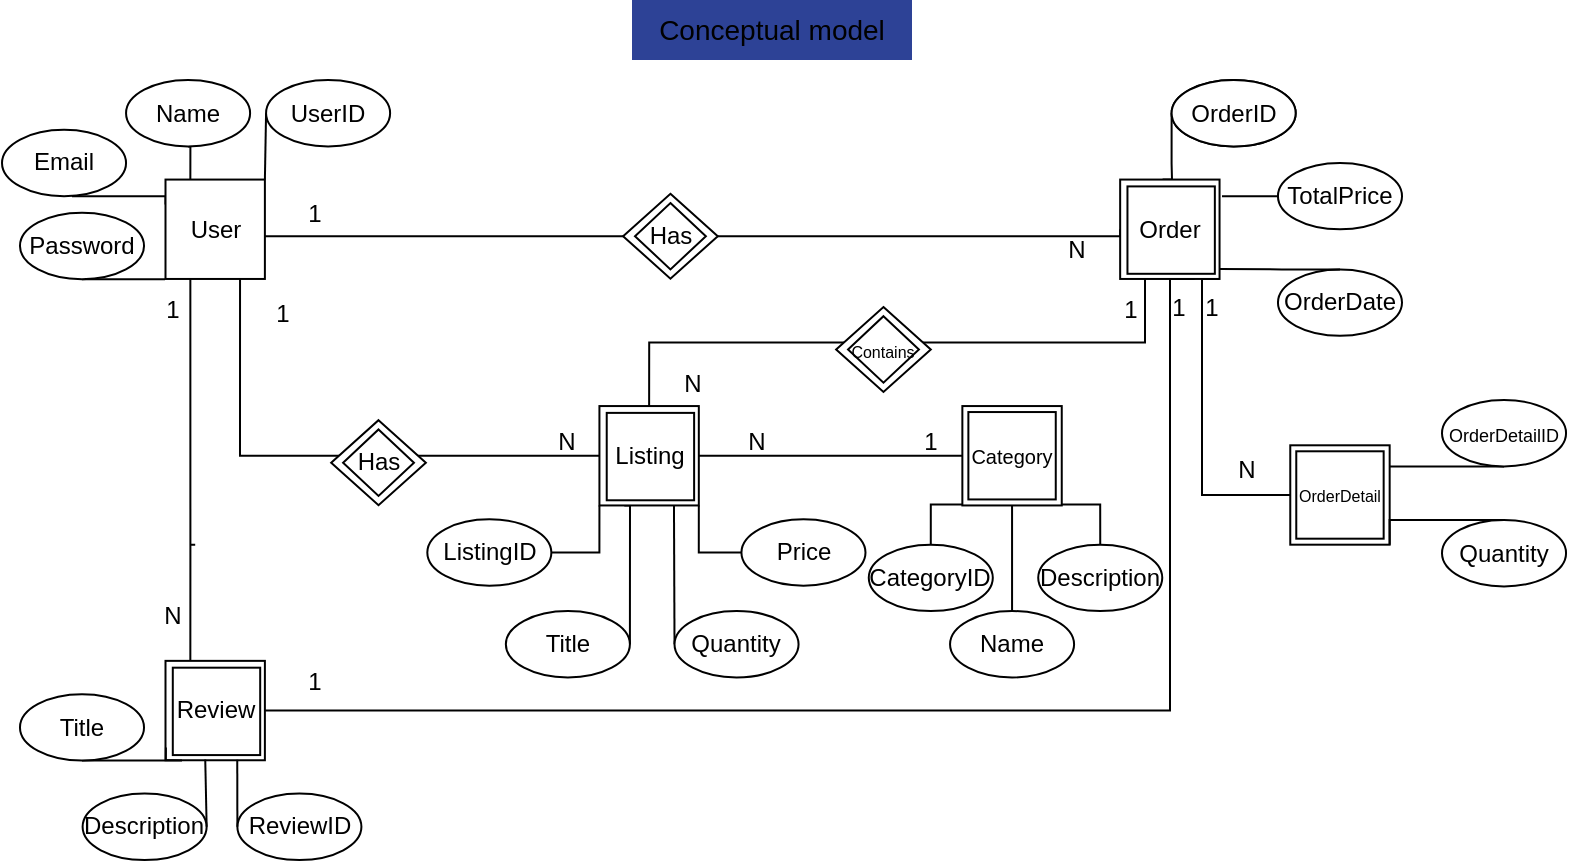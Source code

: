 <mxfile version="24.9.2">
  <diagram name="Page-1" id="6wDpLmk8982scS38s3aP">
    <mxGraphModel dx="1195" dy="615" grid="1" gridSize="10" guides="1" tooltips="1" connect="1" arrows="1" fold="1" page="1" pageScale="1" pageWidth="850" pageHeight="1100" math="0" shadow="0">
      <root>
        <mxCell id="0" />
        <mxCell id="1" parent="0" />
        <mxCell id="BCkSmg8Oph8lpSpjQLdP-124" value="&lt;font style=&quot;font-size: 14px;&quot;&gt;Conceptual model&lt;/font&gt;" style="text;html=1;align=center;verticalAlign=middle;whiteSpace=wrap;rounded=0;glass=0;fillColor=#2D4296;" parent="1" vertex="1">
          <mxGeometry x="355" y="50" width="140" height="30" as="geometry" />
        </mxCell>
        <mxCell id="FagbZrI9Zduc-99_X_yj-101" value="" style="group" vertex="1" connectable="0" parent="1">
          <mxGeometry x="40" y="90" width="782.025" height="390" as="geometry" />
        </mxCell>
        <mxCell id="BCkSmg8Oph8lpSpjQLdP-114" value="" style="group" parent="FagbZrI9Zduc-99_X_yj-101" vertex="1" connectable="0">
          <mxGeometry width="700" height="390" as="geometry" />
        </mxCell>
        <mxCell id="BCkSmg8Oph8lpSpjQLdP-86" style="edgeStyle=orthogonalEdgeStyle;rounded=0;orthogonalLoop=1;jettySize=auto;html=1;exitX=0.5;exitY=1;exitDx=0;exitDy=0;entryX=0.25;entryY=0;entryDx=0;entryDy=0;endArrow=none;endFill=0;" parent="BCkSmg8Oph8lpSpjQLdP-114" source="BCkSmg8Oph8lpSpjQLdP-70" target="BCkSmg8Oph8lpSpjQLdP-1" edge="1">
          <mxGeometry relative="1" as="geometry" />
        </mxCell>
        <mxCell id="BCkSmg8Oph8lpSpjQLdP-70" value="Name" style="ellipse;whiteSpace=wrap;html=1;container=0;" parent="BCkSmg8Oph8lpSpjQLdP-114" vertex="1">
          <mxGeometry x="62.025" width="62.025" height="33.191" as="geometry" />
        </mxCell>
        <mxCell id="BCkSmg8Oph8lpSpjQLdP-88" style="edgeStyle=orthogonalEdgeStyle;rounded=0;orthogonalLoop=1;jettySize=auto;html=1;exitX=1;exitY=0.5;exitDx=0;exitDy=0;entryX=0;entryY=0.25;entryDx=0;entryDy=0;endArrow=none;endFill=0;" parent="BCkSmg8Oph8lpSpjQLdP-114" source="BCkSmg8Oph8lpSpjQLdP-71" target="BCkSmg8Oph8lpSpjQLdP-1" edge="1">
          <mxGeometry relative="1" as="geometry">
            <Array as="points">
              <mxPoint x="35.443" y="41.489" />
              <mxPoint x="35.443" y="58.085" />
              <mxPoint x="81.519" y="58.085" />
            </Array>
          </mxGeometry>
        </mxCell>
        <mxCell id="BCkSmg8Oph8lpSpjQLdP-71" value="Email" style="ellipse;whiteSpace=wrap;html=1;container=0;" parent="BCkSmg8Oph8lpSpjQLdP-114" vertex="1">
          <mxGeometry y="24.894" width="62.025" height="33.191" as="geometry" />
        </mxCell>
        <mxCell id="BCkSmg8Oph8lpSpjQLdP-89" style="edgeStyle=orthogonalEdgeStyle;rounded=0;orthogonalLoop=1;jettySize=auto;html=1;exitX=0.5;exitY=1;exitDx=0;exitDy=0;endArrow=none;endFill=0;" parent="BCkSmg8Oph8lpSpjQLdP-114" source="BCkSmg8Oph8lpSpjQLdP-72" edge="1">
          <mxGeometry relative="1" as="geometry">
            <mxPoint x="81.519" y="99.574" as="targetPoint" />
            <Array as="points">
              <mxPoint x="70.886" y="99.574" />
            </Array>
          </mxGeometry>
        </mxCell>
        <mxCell id="BCkSmg8Oph8lpSpjQLdP-72" value="Password" style="ellipse;whiteSpace=wrap;html=1;container=0;" parent="BCkSmg8Oph8lpSpjQLdP-114" vertex="1">
          <mxGeometry x="8.985" y="66.383" width="62.025" height="33.191" as="geometry" />
        </mxCell>
        <mxCell id="BCkSmg8Oph8lpSpjQLdP-21" value="Review" style="whiteSpace=wrap;html=1;aspect=fixed;container=0;" parent="BCkSmg8Oph8lpSpjQLdP-114" vertex="1">
          <mxGeometry x="81.75" y="290.429" width="49.693" height="49.693" as="geometry" />
        </mxCell>
        <mxCell id="BCkSmg8Oph8lpSpjQLdP-56" style="edgeStyle=orthogonalEdgeStyle;rounded=0;orthogonalLoop=1;jettySize=auto;html=1;exitX=0.25;exitY=1;exitDx=0;exitDy=0;entryX=0.25;entryY=0;entryDx=0;entryDy=0;endArrow=none;endFill=0;" parent="BCkSmg8Oph8lpSpjQLdP-114" source="BCkSmg8Oph8lpSpjQLdP-1" target="BCkSmg8Oph8lpSpjQLdP-21" edge="1">
          <mxGeometry relative="1" as="geometry">
            <Array as="points">
              <mxPoint x="96.582" y="232.34" />
              <mxPoint x="96.582" y="232.34" />
            </Array>
          </mxGeometry>
        </mxCell>
        <mxCell id="BCkSmg8Oph8lpSpjQLdP-38" style="edgeStyle=orthogonalEdgeStyle;rounded=0;orthogonalLoop=1;jettySize=auto;html=1;entryX=0.75;entryY=1;entryDx=0;entryDy=0;endArrow=none;endFill=0;" parent="BCkSmg8Oph8lpSpjQLdP-114" source="BCkSmg8Oph8lpSpjQLdP-21" target="BCkSmg8Oph8lpSpjQLdP-2" edge="1">
          <mxGeometry relative="1" as="geometry">
            <Array as="points">
              <mxPoint x="584" y="315" />
              <mxPoint x="584" y="100" />
            </Array>
          </mxGeometry>
        </mxCell>
        <mxCell id="BCkSmg8Oph8lpSpjQLdP-39" value="1" style="text;html=1;align=center;verticalAlign=middle;whiteSpace=wrap;rounded=0;container=0;" parent="BCkSmg8Oph8lpSpjQLdP-114" vertex="1">
          <mxGeometry x="133.036" y="290.427" width="47.338" height="21.233" as="geometry" />
        </mxCell>
        <mxCell id="BCkSmg8Oph8lpSpjQLdP-77" value="OrderDate" style="ellipse;whiteSpace=wrap;html=1;container=0;" parent="BCkSmg8Oph8lpSpjQLdP-114" vertex="1">
          <mxGeometry x="637.975" y="94.694" width="62.025" height="33.191" as="geometry" />
        </mxCell>
        <mxCell id="BCkSmg8Oph8lpSpjQLdP-109" style="edgeStyle=orthogonalEdgeStyle;rounded=0;orthogonalLoop=1;jettySize=auto;html=1;endArrow=none;endFill=0;" parent="BCkSmg8Oph8lpSpjQLdP-114" source="BCkSmg8Oph8lpSpjQLdP-78" edge="1">
          <mxGeometry relative="1" as="geometry">
            <mxPoint x="620.253" y="58.085" as="targetPoint" />
            <Array as="points">
              <mxPoint x="610" y="58" />
              <mxPoint x="610" y="58" />
            </Array>
          </mxGeometry>
        </mxCell>
        <mxCell id="BCkSmg8Oph8lpSpjQLdP-78" value="TotalPrice" style="ellipse;whiteSpace=wrap;html=1;container=0;" parent="BCkSmg8Oph8lpSpjQLdP-114" vertex="1">
          <mxGeometry x="637.975" y="41.489" width="62.025" height="33.191" as="geometry" />
        </mxCell>
        <mxCell id="BCkSmg8Oph8lpSpjQLdP-94" style="edgeStyle=orthogonalEdgeStyle;rounded=0;orthogonalLoop=1;jettySize=auto;html=1;endArrow=none;endFill=0;entryX=0.004;entryY=0.871;entryDx=0;entryDy=0;entryPerimeter=0;exitX=0.5;exitY=1;exitDx=0;exitDy=0;" parent="BCkSmg8Oph8lpSpjQLdP-114" source="BCkSmg8Oph8lpSpjQLdP-79" target="BCkSmg8Oph8lpSpjQLdP-21" edge="1">
          <mxGeometry relative="1" as="geometry">
            <mxPoint x="79.747" y="340.213" as="targetPoint" />
            <Array as="points">
              <mxPoint x="90" y="340" />
              <mxPoint x="82" y="340" />
            </Array>
          </mxGeometry>
        </mxCell>
        <mxCell id="BCkSmg8Oph8lpSpjQLdP-79" value="Title" style="ellipse;whiteSpace=wrap;html=1;container=0;" parent="BCkSmg8Oph8lpSpjQLdP-114" vertex="1">
          <mxGeometry x="8.985" y="307.121" width="62.025" height="33.191" as="geometry" />
        </mxCell>
        <mxCell id="BCkSmg8Oph8lpSpjQLdP-80" value="Description" style="ellipse;whiteSpace=wrap;html=1;container=0;" parent="BCkSmg8Oph8lpSpjQLdP-114" vertex="1">
          <mxGeometry x="40.304" y="356.809" width="62.025" height="33.191" as="geometry" />
        </mxCell>
        <mxCell id="BCkSmg8Oph8lpSpjQLdP-83" value="OrderID" style="ellipse;whiteSpace=wrap;html=1;container=0;" parent="BCkSmg8Oph8lpSpjQLdP-114" vertex="1">
          <mxGeometry x="584.81" width="62.025" height="33.191" as="geometry" />
        </mxCell>
        <mxCell id="FagbZrI9Zduc-99_X_yj-95" style="edgeStyle=orthogonalEdgeStyle;rounded=0;orthogonalLoop=1;jettySize=auto;html=1;exitX=0;exitY=0.5;exitDx=0;exitDy=0;entryX=1;entryY=0;entryDx=0;entryDy=0;endArrow=none;endFill=0;" edge="1" parent="BCkSmg8Oph8lpSpjQLdP-114" source="BCkSmg8Oph8lpSpjQLdP-85" target="BCkSmg8Oph8lpSpjQLdP-1">
          <mxGeometry relative="1" as="geometry" />
        </mxCell>
        <mxCell id="BCkSmg8Oph8lpSpjQLdP-85" value="UserID" style="ellipse;whiteSpace=wrap;html=1;container=0;" parent="BCkSmg8Oph8lpSpjQLdP-114" vertex="1">
          <mxGeometry x="132.035" width="62.025" height="33.191" as="geometry" />
        </mxCell>
        <mxCell id="BCkSmg8Oph8lpSpjQLdP-108" style="edgeStyle=orthogonalEdgeStyle;rounded=0;orthogonalLoop=1;jettySize=auto;html=1;exitX=0;exitY=0.5;exitDx=0;exitDy=0;endArrow=none;endFill=0;entryX=0.427;entryY=0;entryDx=0;entryDy=0;entryPerimeter=0;" parent="BCkSmg8Oph8lpSpjQLdP-114" source="BCkSmg8Oph8lpSpjQLdP-83" target="BCkSmg8Oph8lpSpjQLdP-2" edge="1">
          <mxGeometry relative="1" as="geometry">
            <mxPoint x="593.671" y="41.489" as="targetPoint" />
            <Array as="points">
              <mxPoint x="585" y="42" />
              <mxPoint x="585" y="50" />
            </Array>
          </mxGeometry>
        </mxCell>
        <mxCell id="BCkSmg8Oph8lpSpjQLdP-110" style="edgeStyle=orthogonalEdgeStyle;rounded=0;orthogonalLoop=1;jettySize=auto;html=1;exitX=0.5;exitY=0;exitDx=0;exitDy=0;entryX=1;entryY=0.901;entryDx=0;entryDy=0;entryPerimeter=0;endArrow=none;endFill=0;" parent="BCkSmg8Oph8lpSpjQLdP-114" source="BCkSmg8Oph8lpSpjQLdP-77" target="BCkSmg8Oph8lpSpjQLdP-2" edge="1">
          <mxGeometry relative="1" as="geometry">
            <Array as="points">
              <mxPoint x="640" y="95" />
              <mxPoint x="640" y="95" />
            </Array>
          </mxGeometry>
        </mxCell>
        <mxCell id="BCkSmg8Oph8lpSpjQLdP-60" style="edgeStyle=orthogonalEdgeStyle;rounded=0;orthogonalLoop=1;jettySize=auto;html=1;exitX=0.75;exitY=1;exitDx=0;exitDy=0;entryX=0;entryY=0.5;entryDx=0;entryDy=0;endArrow=none;endFill=0;" parent="BCkSmg8Oph8lpSpjQLdP-114" source="BCkSmg8Oph8lpSpjQLdP-1" target="BCkSmg8Oph8lpSpjQLdP-10" edge="1">
          <mxGeometry relative="1" as="geometry" />
        </mxCell>
        <mxCell id="BCkSmg8Oph8lpSpjQLdP-1" value="User" style="whiteSpace=wrap;html=1;aspect=fixed;container=0;" parent="BCkSmg8Oph8lpSpjQLdP-114" vertex="1">
          <mxGeometry x="81.75" y="49.787" width="49.693" height="49.693" as="geometry" />
        </mxCell>
        <mxCell id="BCkSmg8Oph8lpSpjQLdP-4" style="edgeStyle=orthogonalEdgeStyle;rounded=0;orthogonalLoop=1;jettySize=auto;html=1;entryX=0;entryY=0.5;entryDx=0;entryDy=0;endArrow=none;endFill=0;" parent="BCkSmg8Oph8lpSpjQLdP-114" source="BCkSmg8Oph8lpSpjQLdP-1" target="BCkSmg8Oph8lpSpjQLdP-2" edge="1">
          <mxGeometry relative="1" as="geometry">
            <Array as="points">
              <mxPoint x="559.078" y="78.098" />
            </Array>
          </mxGeometry>
        </mxCell>
        <mxCell id="BCkSmg8Oph8lpSpjQLdP-42" value="Has" style="rhombus;whiteSpace=wrap;html=1;container=0;" parent="BCkSmg8Oph8lpSpjQLdP-114" vertex="1">
          <mxGeometry x="310.551" y="56.865" width="47.338" height="42.466" as="geometry" />
        </mxCell>
        <mxCell id="BCkSmg8Oph8lpSpjQLdP-5" value="1" style="text;html=1;align=center;verticalAlign=middle;whiteSpace=wrap;rounded=0;container=0;" parent="BCkSmg8Oph8lpSpjQLdP-114" vertex="1">
          <mxGeometry x="133.033" y="56.865" width="47.338" height="21.233" as="geometry" />
        </mxCell>
        <mxCell id="BCkSmg8Oph8lpSpjQLdP-36" value="1" style="text;html=1;align=center;verticalAlign=middle;whiteSpace=wrap;rounded=0;container=0;" parent="BCkSmg8Oph8lpSpjQLdP-114" vertex="1">
          <mxGeometry x="62.025" y="104.639" width="47.338" height="21.233" as="geometry" />
        </mxCell>
        <mxCell id="FagbZrI9Zduc-99_X_yj-100" style="edgeStyle=orthogonalEdgeStyle;rounded=0;orthogonalLoop=1;jettySize=auto;html=1;exitX=0.5;exitY=1;exitDx=0;exitDy=0;entryX=0.5;entryY=0;entryDx=0;entryDy=0;endArrow=none;endFill=0;" edge="1" parent="BCkSmg8Oph8lpSpjQLdP-114" source="BCkSmg8Oph8lpSpjQLdP-16" target="BCkSmg8Oph8lpSpjQLdP-75">
          <mxGeometry relative="1" as="geometry" />
        </mxCell>
        <mxCell id="BCkSmg8Oph8lpSpjQLdP-16" value="&lt;font style=&quot;font-size: 10px;&quot;&gt;Category&lt;/font&gt;" style="whiteSpace=wrap;html=1;aspect=fixed;container=0;" parent="BCkSmg8Oph8lpSpjQLdP-114" vertex="1">
          <mxGeometry x="480.18" y="163.029" width="49.693" height="49.693" as="geometry" />
        </mxCell>
        <mxCell id="BCkSmg8Oph8lpSpjQLdP-18" value="N" style="text;html=1;align=center;verticalAlign=middle;whiteSpace=wrap;rounded=0;container=0;" parent="BCkSmg8Oph8lpSpjQLdP-114" vertex="1">
          <mxGeometry x="322.386" y="141.796" width="47.338" height="21.233" as="geometry" />
        </mxCell>
        <mxCell id="BCkSmg8Oph8lpSpjQLdP-19" value="1" style="text;html=1;align=center;verticalAlign=middle;whiteSpace=wrap;rounded=0;container=0;" parent="BCkSmg8Oph8lpSpjQLdP-114" vertex="1">
          <mxGeometry x="564.73" y="100" width="47.34" height="27.89" as="geometry" />
        </mxCell>
        <mxCell id="BCkSmg8Oph8lpSpjQLdP-17" style="edgeStyle=orthogonalEdgeStyle;rounded=0;orthogonalLoop=1;jettySize=auto;html=1;entryX=0;entryY=0.5;entryDx=0;entryDy=0;endArrow=none;endFill=0;" parent="BCkSmg8Oph8lpSpjQLdP-114" source="BCkSmg8Oph8lpSpjQLdP-10" target="BCkSmg8Oph8lpSpjQLdP-16" edge="1">
          <mxGeometry relative="1" as="geometry" />
        </mxCell>
        <mxCell id="BCkSmg8Oph8lpSpjQLdP-59" style="edgeStyle=orthogonalEdgeStyle;rounded=0;orthogonalLoop=1;jettySize=auto;html=1;exitX=0.5;exitY=0;exitDx=0;exitDy=0;entryX=0.25;entryY=1;entryDx=0;entryDy=0;endArrow=none;endFill=0;" parent="BCkSmg8Oph8lpSpjQLdP-114" source="BCkSmg8Oph8lpSpjQLdP-10" target="BCkSmg8Oph8lpSpjQLdP-2" edge="1">
          <mxGeometry relative="1" as="geometry" />
        </mxCell>
        <mxCell id="BCkSmg8Oph8lpSpjQLdP-139" style="edgeStyle=orthogonalEdgeStyle;rounded=0;orthogonalLoop=1;jettySize=auto;html=1;exitX=0.25;exitY=1;exitDx=0;exitDy=0;entryX=1;entryY=0.5;entryDx=0;entryDy=0;endArrow=none;endFill=0;" parent="BCkSmg8Oph8lpSpjQLdP-114" source="BCkSmg8Oph8lpSpjQLdP-10" target="BCkSmg8Oph8lpSpjQLdP-138" edge="1">
          <mxGeometry relative="1" as="geometry">
            <Array as="points">
              <mxPoint x="314" y="213" />
            </Array>
          </mxGeometry>
        </mxCell>
        <mxCell id="FagbZrI9Zduc-99_X_yj-97" style="edgeStyle=orthogonalEdgeStyle;rounded=0;orthogonalLoop=1;jettySize=auto;html=1;exitX=1;exitY=1;exitDx=0;exitDy=0;entryX=0;entryY=0.5;entryDx=0;entryDy=0;endArrow=none;endFill=0;" edge="1" parent="BCkSmg8Oph8lpSpjQLdP-114" source="BCkSmg8Oph8lpSpjQLdP-10" target="BCkSmg8Oph8lpSpjQLdP-74">
          <mxGeometry relative="1" as="geometry">
            <Array as="points">
              <mxPoint x="348" y="236" />
            </Array>
          </mxGeometry>
        </mxCell>
        <mxCell id="BCkSmg8Oph8lpSpjQLdP-10" value="Listing" style="whiteSpace=wrap;html=1;aspect=fixed;container=0;" parent="BCkSmg8Oph8lpSpjQLdP-114" vertex="1">
          <mxGeometry x="298.717" y="163.029" width="49.693" height="49.693" as="geometry" />
        </mxCell>
        <mxCell id="BCkSmg8Oph8lpSpjQLdP-13" value="N" style="text;html=1;align=center;verticalAlign=middle;whiteSpace=wrap;rounded=0;container=0;" parent="BCkSmg8Oph8lpSpjQLdP-114" vertex="1">
          <mxGeometry x="353.945" y="170.106" width="47.338" height="21.233" as="geometry" />
        </mxCell>
        <mxCell id="BCkSmg8Oph8lpSpjQLdP-37" value="N" style="text;html=1;align=center;verticalAlign=middle;whiteSpace=wrap;rounded=0;container=0;" parent="BCkSmg8Oph8lpSpjQLdP-114" vertex="1">
          <mxGeometry x="62.025" y="257.231" width="47.338" height="21.233" as="geometry" />
        </mxCell>
        <mxCell id="BCkSmg8Oph8lpSpjQLdP-40" value="1" style="text;html=1;align=center;verticalAlign=middle;whiteSpace=wrap;rounded=0;container=0;" parent="BCkSmg8Oph8lpSpjQLdP-114" vertex="1">
          <mxGeometry x="440.732" y="170.106" width="47.338" height="21.233" as="geometry" />
        </mxCell>
        <mxCell id="BCkSmg8Oph8lpSpjQLdP-45" value="&lt;font style=&quot;font-size: 8px;&quot;&gt;Contains&lt;/font&gt;" style="rhombus;whiteSpace=wrap;html=1;container=0;" parent="BCkSmg8Oph8lpSpjQLdP-114" vertex="1">
          <mxGeometry x="417.063" y="113.486" width="47.338" height="42.466" as="geometry" />
        </mxCell>
        <mxCell id="BCkSmg8Oph8lpSpjQLdP-12" value="1" style="text;html=1;align=center;verticalAlign=middle;whiteSpace=wrap;rounded=0;container=0;" parent="BCkSmg8Oph8lpSpjQLdP-114" vertex="1">
          <mxGeometry x="541.428" y="104.638" width="47.338" height="21.233" as="geometry" />
        </mxCell>
        <mxCell id="FagbZrI9Zduc-99_X_yj-8" style="edgeStyle=orthogonalEdgeStyle;rounded=0;orthogonalLoop=1;jettySize=auto;html=1;exitX=1;exitY=1;exitDx=0;exitDy=0;entryX=0;entryY=0.5;entryDx=0;entryDy=0;endArrow=none;endFill=0;" edge="1" parent="BCkSmg8Oph8lpSpjQLdP-114" source="BCkSmg8Oph8lpSpjQLdP-2" target="FagbZrI9Zduc-99_X_yj-5">
          <mxGeometry relative="1" as="geometry">
            <Array as="points">
              <mxPoint x="600" y="100" />
              <mxPoint x="600" y="208" />
            </Array>
          </mxGeometry>
        </mxCell>
        <mxCell id="BCkSmg8Oph8lpSpjQLdP-2" value="Order" style="whiteSpace=wrap;html=1;aspect=fixed;container=0;" parent="BCkSmg8Oph8lpSpjQLdP-114" vertex="1">
          <mxGeometry x="559.078" y="49.787" width="49.693" height="49.693" as="geometry" />
        </mxCell>
        <mxCell id="BCkSmg8Oph8lpSpjQLdP-6" value="N" style="text;html=1;align=center;verticalAlign=middle;whiteSpace=wrap;rounded=0;container=0;" parent="BCkSmg8Oph8lpSpjQLdP-114" vertex="1">
          <mxGeometry x="513.923" y="74.68" width="47.338" height="21.233" as="geometry" />
        </mxCell>
        <mxCell id="BCkSmg8Oph8lpSpjQLdP-61" value="1" style="text;html=1;align=center;verticalAlign=middle;whiteSpace=wrap;rounded=0;container=0;" parent="BCkSmg8Oph8lpSpjQLdP-114" vertex="1">
          <mxGeometry x="117.253" y="106.408" width="47.338" height="21.233" as="geometry" />
        </mxCell>
        <mxCell id="BCkSmg8Oph8lpSpjQLdP-62" value="N" style="text;html=1;align=center;verticalAlign=middle;whiteSpace=wrap;rounded=0;container=0;" parent="BCkSmg8Oph8lpSpjQLdP-114" vertex="1">
          <mxGeometry x="259.268" y="170.106" width="47.338" height="21.233" as="geometry" />
        </mxCell>
        <mxCell id="BCkSmg8Oph8lpSpjQLdP-63" value="Has" style="rhombus;whiteSpace=wrap;html=1;container=0;" parent="BCkSmg8Oph8lpSpjQLdP-114" vertex="1">
          <mxGeometry x="164.592" y="170.106" width="47.338" height="42.466" as="geometry" />
        </mxCell>
        <mxCell id="BCkSmg8Oph8lpSpjQLdP-97" style="edgeStyle=orthogonalEdgeStyle;rounded=0;orthogonalLoop=1;jettySize=auto;html=1;entryX=0.75;entryY=1;entryDx=0;entryDy=0;endArrow=none;endFill=0;exitX=0;exitY=0.5;exitDx=0;exitDy=0;" parent="BCkSmg8Oph8lpSpjQLdP-114" source="BCkSmg8Oph8lpSpjQLdP-73" target="BCkSmg8Oph8lpSpjQLdP-10" edge="1">
          <mxGeometry relative="1" as="geometry">
            <Array as="points">
              <mxPoint x="336" y="282" />
            </Array>
          </mxGeometry>
        </mxCell>
        <mxCell id="BCkSmg8Oph8lpSpjQLdP-73" value="Quantity" style="ellipse;whiteSpace=wrap;html=1;container=0;" parent="BCkSmg8Oph8lpSpjQLdP-114" vertex="1">
          <mxGeometry x="336.259" y="265.532" width="62.025" height="33.191" as="geometry" />
        </mxCell>
        <mxCell id="BCkSmg8Oph8lpSpjQLdP-74" value="Price" style="ellipse;whiteSpace=wrap;html=1;container=0;" parent="BCkSmg8Oph8lpSpjQLdP-114" vertex="1">
          <mxGeometry x="369.724" y="219.653" width="62.025" height="33.191" as="geometry" />
        </mxCell>
        <mxCell id="BCkSmg8Oph8lpSpjQLdP-75" value="Name" style="ellipse;whiteSpace=wrap;html=1;container=0;" parent="BCkSmg8Oph8lpSpjQLdP-114" vertex="1">
          <mxGeometry x="474.023" y="265.532" width="62.025" height="33.191" as="geometry" />
        </mxCell>
        <mxCell id="BCkSmg8Oph8lpSpjQLdP-102" style="edgeStyle=orthogonalEdgeStyle;rounded=0;orthogonalLoop=1;jettySize=auto;html=1;entryX=1;entryY=1;entryDx=0;entryDy=0;endArrow=none;endFill=0;" parent="BCkSmg8Oph8lpSpjQLdP-114" source="BCkSmg8Oph8lpSpjQLdP-76" target="BCkSmg8Oph8lpSpjQLdP-16" edge="1">
          <mxGeometry relative="1" as="geometry" />
        </mxCell>
        <mxCell id="BCkSmg8Oph8lpSpjQLdP-76" value="Description" style="ellipse;whiteSpace=wrap;html=1;container=0;" parent="BCkSmg8Oph8lpSpjQLdP-114" vertex="1">
          <mxGeometry x="518.106" y="232.34" width="62.025" height="33.191" as="geometry" />
        </mxCell>
        <mxCell id="BCkSmg8Oph8lpSpjQLdP-96" style="edgeStyle=orthogonalEdgeStyle;rounded=0;orthogonalLoop=1;jettySize=auto;html=1;entryX=0;entryY=1;entryDx=0;entryDy=0;endArrow=none;endFill=0;" parent="BCkSmg8Oph8lpSpjQLdP-114" source="BCkSmg8Oph8lpSpjQLdP-81" target="BCkSmg8Oph8lpSpjQLdP-10" edge="1">
          <mxGeometry relative="1" as="geometry" />
        </mxCell>
        <mxCell id="BCkSmg8Oph8lpSpjQLdP-81" value="ListingID" style="ellipse;whiteSpace=wrap;html=1;container=0;" parent="BCkSmg8Oph8lpSpjQLdP-114" vertex="1">
          <mxGeometry x="212.658" y="219.653" width="62.025" height="33.191" as="geometry" />
        </mxCell>
        <mxCell id="BCkSmg8Oph8lpSpjQLdP-101" style="edgeStyle=orthogonalEdgeStyle;rounded=0;orthogonalLoop=1;jettySize=auto;html=1;entryX=0;entryY=1;entryDx=0;entryDy=0;endArrow=none;endFill=0;" parent="BCkSmg8Oph8lpSpjQLdP-114" source="BCkSmg8Oph8lpSpjQLdP-82" target="BCkSmg8Oph8lpSpjQLdP-16" edge="1">
          <mxGeometry relative="1" as="geometry" />
        </mxCell>
        <mxCell id="BCkSmg8Oph8lpSpjQLdP-82" value="CategoryID" style="ellipse;whiteSpace=wrap;html=1;container=0;" parent="BCkSmg8Oph8lpSpjQLdP-114" vertex="1">
          <mxGeometry x="433.384" y="232.34" width="62.025" height="33.191" as="geometry" />
        </mxCell>
        <mxCell id="BCkSmg8Oph8lpSpjQLdP-115" value="&lt;span style=&quot;color: rgba(0, 0, 0, 0); font-family: monospace; font-size: 0px; text-align: start; text-wrap-mode: nowrap;&quot;&gt;%3CmxGraphModel%3E%3Croot%3E%3CmxCell%20id%3D%220%22%2F%3E%3CmxCell%20id%3D%221%22%20parent%3D%220%22%2F%3E%3CmxCell%20id%3D%222%22%20value%3D%22%22%20style%3D%22whiteSpace%3Dwrap%3Bhtml%3D1%3Baspect%3Dfixed%3BfillColor%3Dnone%3B%22%20vertex%3D%221%22%20parent%3D%221%22%3E%3CmxGeometry%20x%3D%22342.365%22%20y%3D%22256.447%22%20width%3D%2243.696%22%20height%3D%2243.696%22%20as%3D%22geometry%22%2F%3E%3C%2FmxCell%3E%3C%2Froot%3E%3C%2FmxGraphModel%3E&lt;/span&gt;&lt;span style=&quot;color: rgba(0, 0, 0, 0); font-family: monospace; font-size: 0px; text-align: start; text-wrap-mode: nowrap;&quot;&gt;%3CmxGraphModel%3E%3Croot%3E%3CmxCell%20id%3D%220%22%2F%3E%3CmxCell%20id%3D%221%22%20parent%3D%220%22%2F%3E%3CmxCell%20id%3D%222%22%20value%3D%22%22%20style%3D%22whiteSpace%3Dwrap%3Bhtml%3D1%3Baspect%3Dfixed%3BfillColor%3Dnone%3B%22%20vertex%3D%221%22%20parent%3D%221%22%3E%3CmxGeometry%20x%3D%22342.365%22%20y%3D%22256.447%22%20width%3D%2243.696%22%20height%3D%2243.696%22%20as%3D%22geometry%22%2F%3E%3C%2FmxCell%3E%3C%2Froot%3E%3C%2FmxGraphModel%3E&lt;/span&gt;" style="whiteSpace=wrap;html=1;aspect=fixed;fillColor=none;" parent="BCkSmg8Oph8lpSpjQLdP-114" vertex="1">
          <mxGeometry x="302.365" y="166.447" width="43.696" height="43.696" as="geometry" />
        </mxCell>
        <mxCell id="BCkSmg8Oph8lpSpjQLdP-117" value="" style="whiteSpace=wrap;html=1;aspect=fixed;fillColor=none;" parent="BCkSmg8Oph8lpSpjQLdP-114" vertex="1">
          <mxGeometry x="483.183" y="166.027" width="43.696" height="43.696" as="geometry" />
        </mxCell>
        <mxCell id="BCkSmg8Oph8lpSpjQLdP-118" value="" style="whiteSpace=wrap;html=1;aspect=fixed;fillColor=none;" parent="BCkSmg8Oph8lpSpjQLdP-114" vertex="1">
          <mxGeometry x="562.729" y="53.206" width="43.696" height="43.696" as="geometry" />
        </mxCell>
        <mxCell id="BCkSmg8Oph8lpSpjQLdP-119" value="" style="whiteSpace=wrap;html=1;aspect=fixed;fillColor=none;" parent="BCkSmg8Oph8lpSpjQLdP-114" vertex="1">
          <mxGeometry x="85.4" y="293.844" width="43.696" height="43.696" as="geometry" />
        </mxCell>
        <mxCell id="BCkSmg8Oph8lpSpjQLdP-120" value="" style="rhombus;whiteSpace=wrap;html=1;container=0;fillColor=none;" parent="BCkSmg8Oph8lpSpjQLdP-114" vertex="1">
          <mxGeometry x="170.543" y="174.745" width="35.443" height="33.191" as="geometry" />
        </mxCell>
        <mxCell id="BCkSmg8Oph8lpSpjQLdP-122" value="" style="rhombus;whiteSpace=wrap;html=1;container=0;fillColor=none;" parent="BCkSmg8Oph8lpSpjQLdP-114" vertex="1">
          <mxGeometry x="423.013" y="118.12" width="35.443" height="33.191" as="geometry" />
        </mxCell>
        <mxCell id="BCkSmg8Oph8lpSpjQLdP-123" value="" style="rhombus;whiteSpace=wrap;html=1;container=0;fillColor=none;" parent="BCkSmg8Oph8lpSpjQLdP-114" vertex="1">
          <mxGeometry x="316.497" y="61.504" width="35.443" height="33.191" as="geometry" />
        </mxCell>
        <mxCell id="BCkSmg8Oph8lpSpjQLdP-131" style="edgeStyle=orthogonalEdgeStyle;rounded=0;orthogonalLoop=1;jettySize=auto;html=1;exitX=1;exitY=0.5;exitDx=0;exitDy=0;entryX=0.4;entryY=0.992;entryDx=0;entryDy=0;entryPerimeter=0;endArrow=none;endFill=0;" parent="BCkSmg8Oph8lpSpjQLdP-114" source="BCkSmg8Oph8lpSpjQLdP-80" target="BCkSmg8Oph8lpSpjQLdP-21" edge="1">
          <mxGeometry relative="1" as="geometry" />
        </mxCell>
        <mxCell id="BCkSmg8Oph8lpSpjQLdP-132" value="ReviewID" style="ellipse;whiteSpace=wrap;html=1;container=0;" parent="BCkSmg8Oph8lpSpjQLdP-114" vertex="1">
          <mxGeometry x="117.69" y="356.809" width="62.025" height="33.191" as="geometry" />
        </mxCell>
        <mxCell id="BCkSmg8Oph8lpSpjQLdP-133" style="edgeStyle=orthogonalEdgeStyle;rounded=0;orthogonalLoop=1;jettySize=auto;html=1;exitX=0;exitY=0.5;exitDx=0;exitDy=0;entryX=0.722;entryY=0.996;entryDx=0;entryDy=0;entryPerimeter=0;endArrow=none;endFill=0;" parent="BCkSmg8Oph8lpSpjQLdP-114" source="BCkSmg8Oph8lpSpjQLdP-132" target="BCkSmg8Oph8lpSpjQLdP-21" edge="1">
          <mxGeometry relative="1" as="geometry" />
        </mxCell>
        <mxCell id="BCkSmg8Oph8lpSpjQLdP-138" value="Title" style="ellipse;whiteSpace=wrap;html=1;container=0;" parent="BCkSmg8Oph8lpSpjQLdP-114" vertex="1">
          <mxGeometry x="251.929" y="265.532" width="62.025" height="33.191" as="geometry" />
        </mxCell>
        <mxCell id="FagbZrI9Zduc-99_X_yj-7" value="&lt;font style=&quot;font-size: 8px;&quot;&gt;OrderDetail&lt;/font&gt;" style="whiteSpace=wrap;html=1;aspect=fixed;container=0;" vertex="1" parent="BCkSmg8Oph8lpSpjQLdP-114">
          <mxGeometry x="644.137" y="182.649" width="49.693" height="49.693" as="geometry" />
        </mxCell>
        <mxCell id="FagbZrI9Zduc-99_X_yj-5" value="" style="whiteSpace=wrap;html=1;aspect=fixed;fillColor=none;" vertex="1" parent="BCkSmg8Oph8lpSpjQLdP-114">
          <mxGeometry x="647.135" y="185.647" width="43.696" height="43.696" as="geometry" />
        </mxCell>
        <mxCell id="FagbZrI9Zduc-99_X_yj-81" value="1" style="text;html=1;align=center;verticalAlign=middle;whiteSpace=wrap;rounded=0;container=0;" vertex="1" parent="BCkSmg8Oph8lpSpjQLdP-114">
          <mxGeometry x="592" y="103.33" width="26.1" height="21.23" as="geometry" />
        </mxCell>
        <mxCell id="FagbZrI9Zduc-99_X_yj-82" value="N" style="text;html=1;align=center;verticalAlign=middle;whiteSpace=wrap;rounded=0;container=0;" vertex="1" parent="BCkSmg8Oph8lpSpjQLdP-114">
          <mxGeometry x="599.493" y="184.38" width="47.338" height="21.233" as="geometry" />
        </mxCell>
        <mxCell id="FagbZrI9Zduc-99_X_yj-88" style="edgeStyle=orthogonalEdgeStyle;rounded=0;orthogonalLoop=1;jettySize=auto;html=1;entryX=1.004;entryY=0.154;entryDx=0;entryDy=0;endArrow=none;endFill=0;entryPerimeter=0;exitX=0.5;exitY=1;exitDx=0;exitDy=0;" edge="1" parent="FagbZrI9Zduc-99_X_yj-101" source="FagbZrI9Zduc-99_X_yj-84">
          <mxGeometry relative="1" as="geometry">
            <mxPoint x="733.518" y="193.299" as="sourcePoint" />
            <mxPoint x="694.029" y="193.302" as="targetPoint" />
            <Array as="points">
              <mxPoint x="700" y="193" />
              <mxPoint x="695" y="193" />
            </Array>
          </mxGeometry>
        </mxCell>
        <mxCell id="FagbZrI9Zduc-99_X_yj-84" value="&lt;font style=&quot;font-size: 9px;&quot;&gt;OrderDetailID&lt;/font&gt;" style="ellipse;whiteSpace=wrap;html=1;container=0;" vertex="1" parent="FagbZrI9Zduc-99_X_yj-101">
          <mxGeometry x="720.0" y="160" width="62.025" height="33.191" as="geometry" />
        </mxCell>
        <mxCell id="FagbZrI9Zduc-99_X_yj-86" value="OrderID" style="ellipse;whiteSpace=wrap;html=1;container=0;" vertex="1" parent="FagbZrI9Zduc-99_X_yj-101">
          <mxGeometry x="584.81" width="62.025" height="33.191" as="geometry" />
        </mxCell>
        <mxCell id="FagbZrI9Zduc-99_X_yj-89" style="edgeStyle=orthogonalEdgeStyle;rounded=0;orthogonalLoop=1;jettySize=auto;html=1;exitX=0.5;exitY=0;exitDx=0;exitDy=0;entryX=1;entryY=1;entryDx=0;entryDy=0;endArrow=none;endFill=0;" edge="1" parent="FagbZrI9Zduc-99_X_yj-101" source="FagbZrI9Zduc-99_X_yj-87" target="FagbZrI9Zduc-99_X_yj-7">
          <mxGeometry relative="1" as="geometry">
            <Array as="points">
              <mxPoint x="751" y="220" />
              <mxPoint x="694" y="220" />
            </Array>
          </mxGeometry>
        </mxCell>
        <mxCell id="FagbZrI9Zduc-99_X_yj-87" value="Quantity" style="ellipse;whiteSpace=wrap;html=1;container=0;" vertex="1" parent="FagbZrI9Zduc-99_X_yj-101">
          <mxGeometry x="720.0" y="220" width="62.025" height="33.191" as="geometry" />
        </mxCell>
      </root>
    </mxGraphModel>
  </diagram>
</mxfile>
